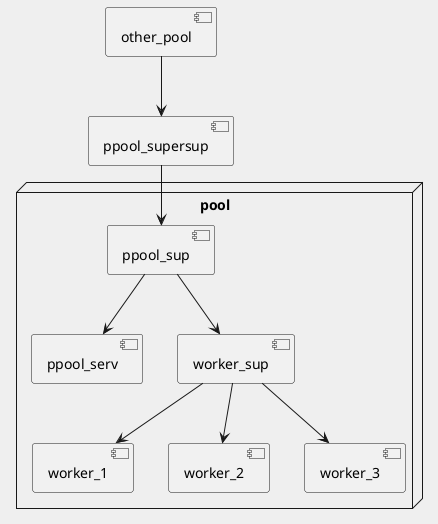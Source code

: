 @startuml
skinparam monochrome true
skinparam backgroundColor #EEEEFF

node "pool" {
  [ppool_sup] --> [ppool_serv]
  [ppool_sup] --> [worker_sup]
  [worker_sup] --> [worker_1]
  [worker_sup] --> [worker_2]
  [worker_sup] --> [worker_3]
}

[ppool_supersup] --> [ppool_sup]
[other_pool] --> [ppool_supersup]

@enduml
